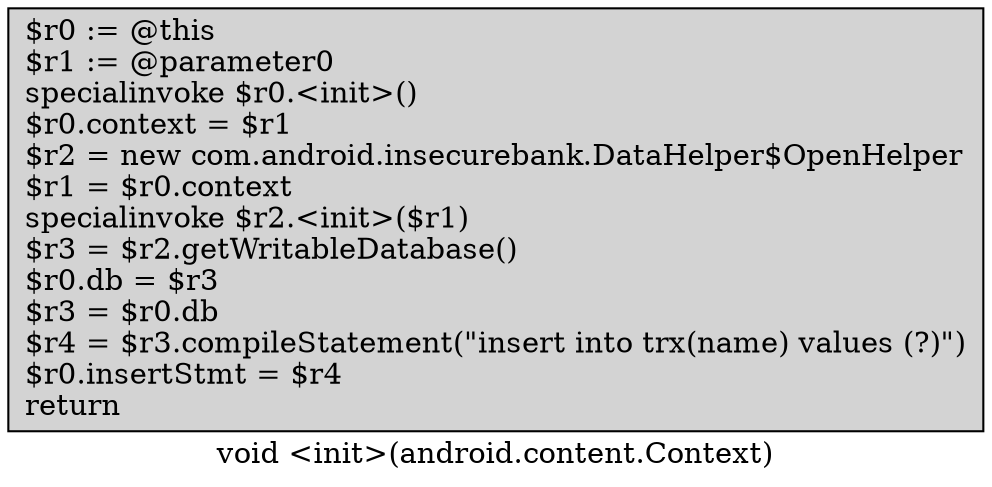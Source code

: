digraph "void <init>(android.content.Context)" {
    label="void <init>(android.content.Context)";
    node [shape=box];
    "0" [style=filled,fillcolor=gray,style=filled,fillcolor=lightgray,label="$r0 := @this\l$r1 := @parameter0\lspecialinvoke $r0.<init>()\l$r0.context = $r1\l$r2 = new com.android.insecurebank.DataHelper$OpenHelper\l$r1 = $r0.context\lspecialinvoke $r2.<init>($r1)\l$r3 = $r2.getWritableDatabase()\l$r0.db = $r3\l$r3 = $r0.db\l$r4 = $r3.compileStatement(\"insert into trx(name) values (?)\")\l$r0.insertStmt = $r4\lreturn\l",];
}

